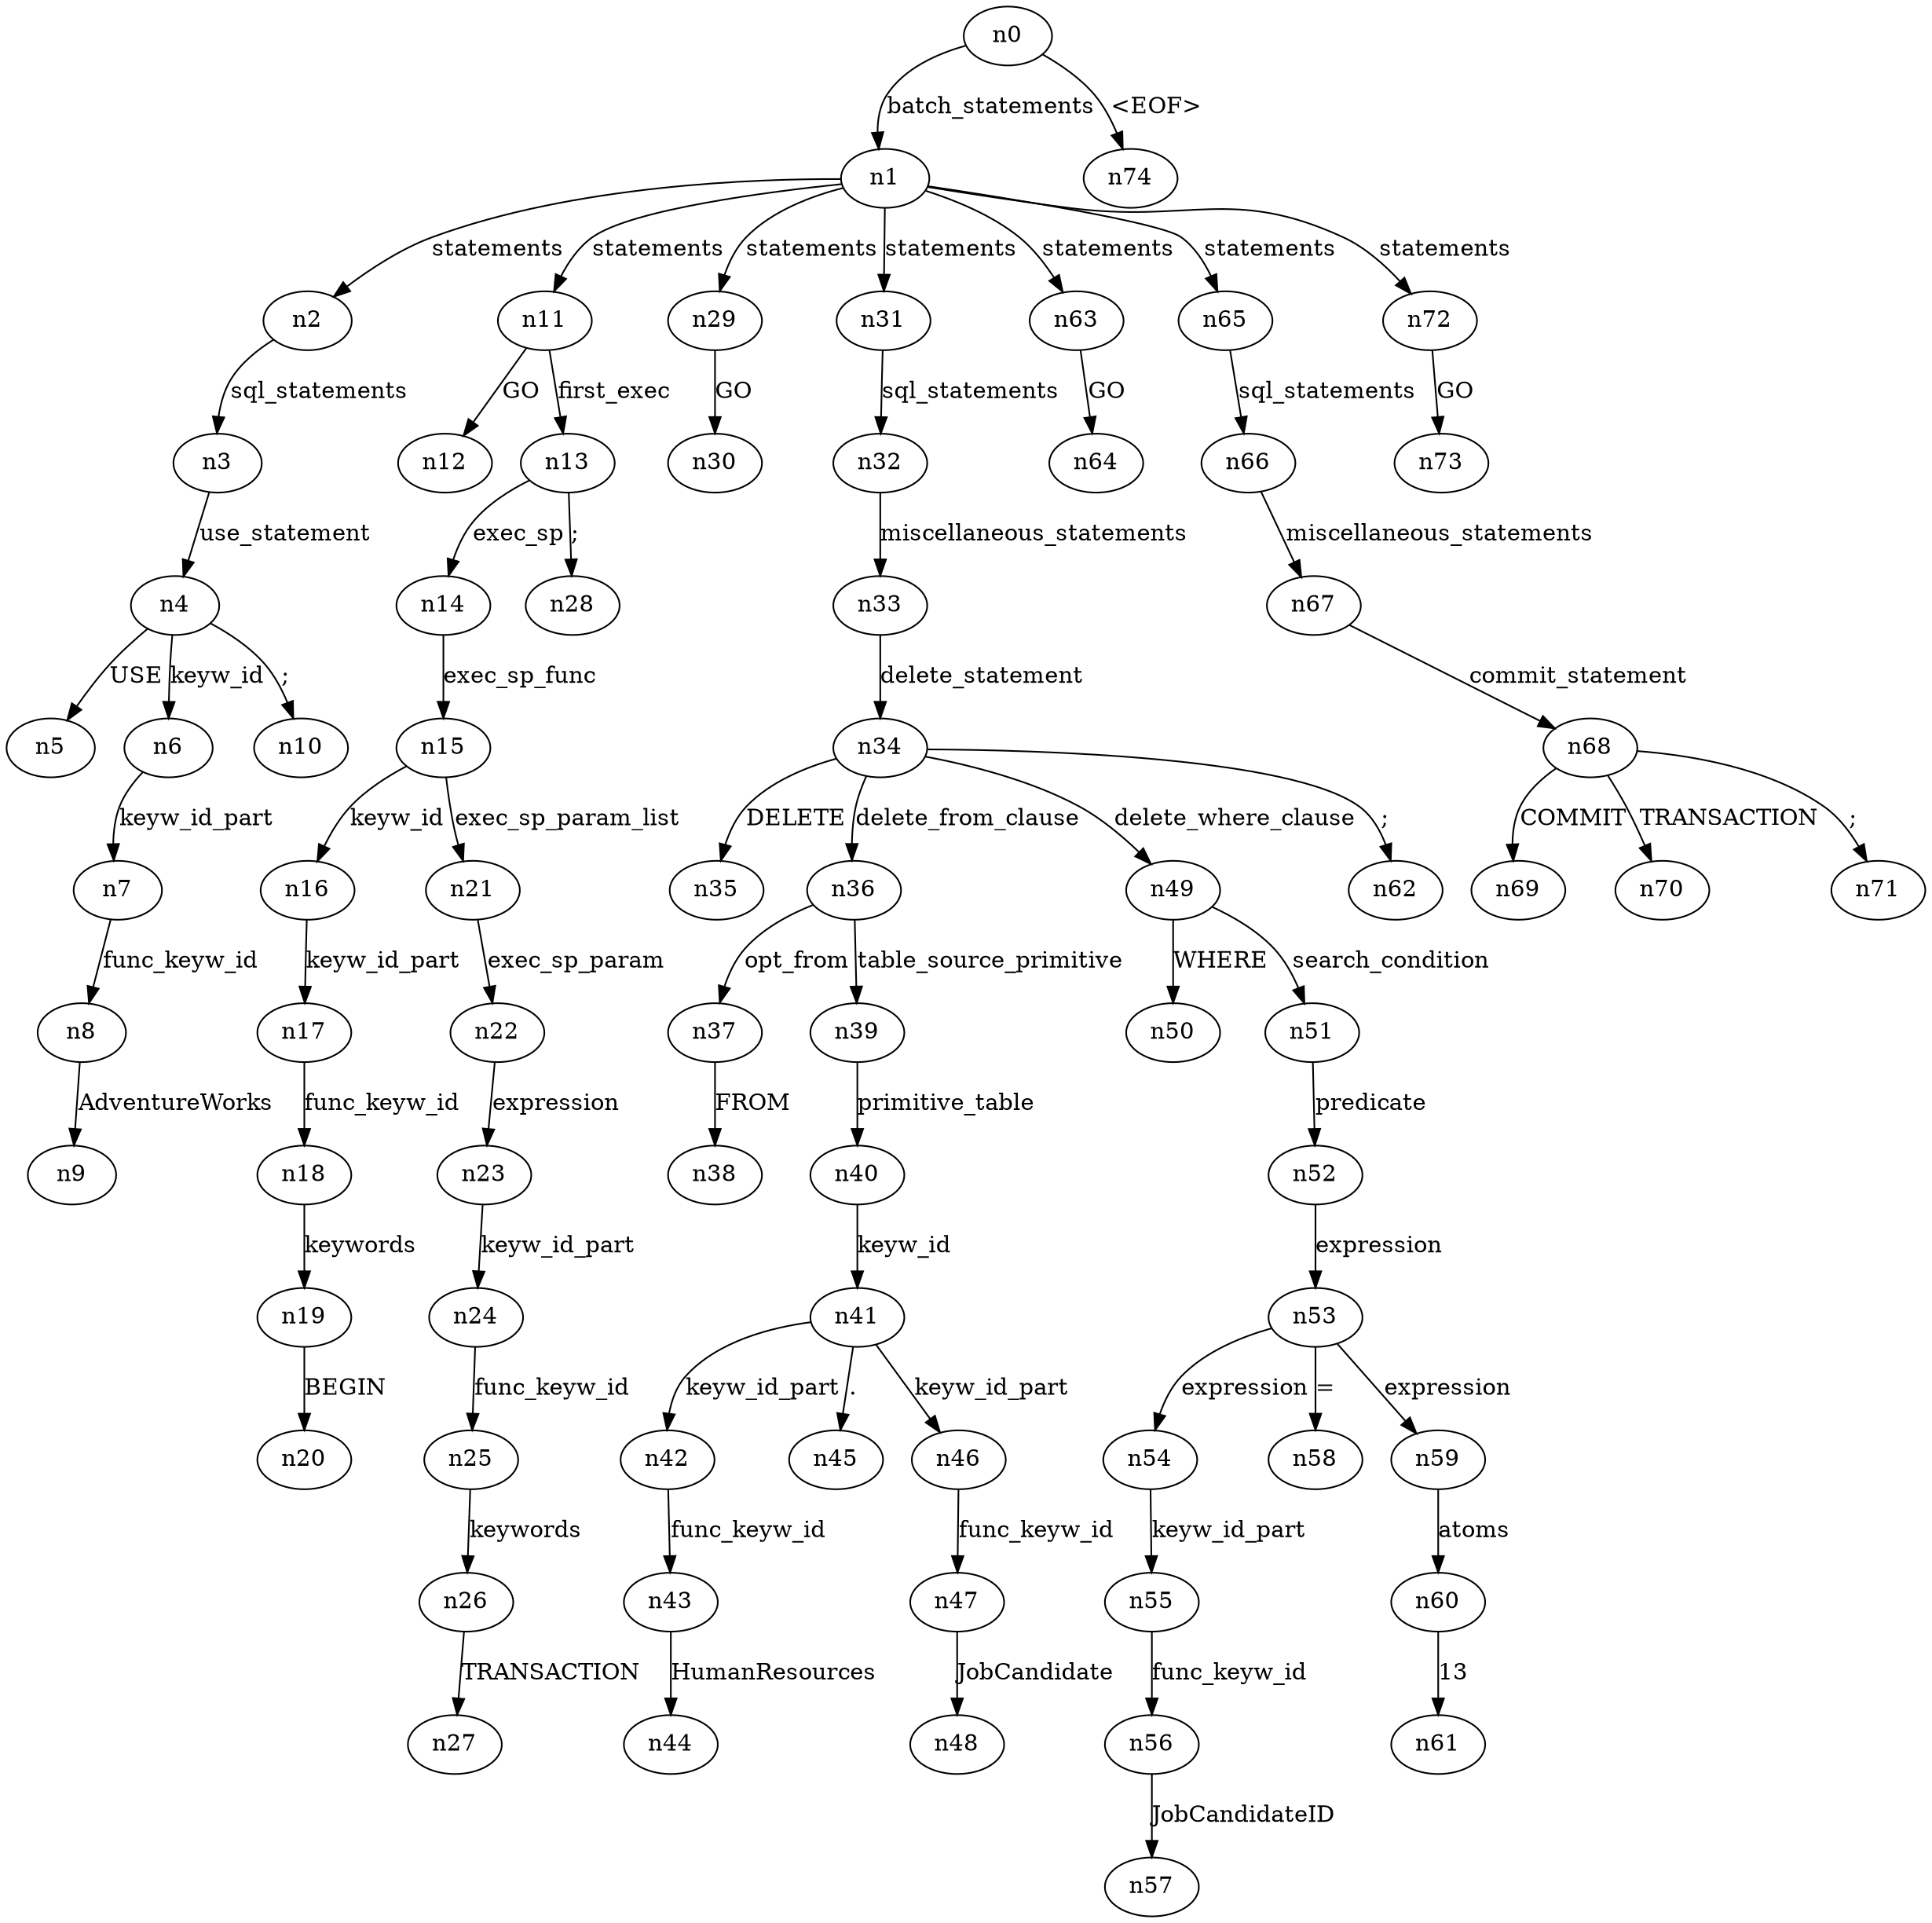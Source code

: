 digraph ParseTree {
  n0 -> n1 [label="batch_statements"];
  n1 -> n2 [label="statements"];
  n2 -> n3 [label="sql_statements"];
  n3 -> n4 [label="use_statement"];
  n4 -> n5 [label="USE"];
  n4 -> n6 [label="keyw_id"];
  n6 -> n7 [label="keyw_id_part"];
  n7 -> n8 [label="func_keyw_id"];
  n8 -> n9 [label="AdventureWorks"];
  n4 -> n10 [label=";"];
  n1 -> n11 [label="statements"];
  n11 -> n12 [label="GO"];
  n11 -> n13 [label="first_exec"];
  n13 -> n14 [label="exec_sp"];
  n14 -> n15 [label="exec_sp_func"];
  n15 -> n16 [label="keyw_id"];
  n16 -> n17 [label="keyw_id_part"];
  n17 -> n18 [label="func_keyw_id"];
  n18 -> n19 [label="keywords"];
  n19 -> n20 [label="BEGIN"];
  n15 -> n21 [label="exec_sp_param_list"];
  n21 -> n22 [label="exec_sp_param"];
  n22 -> n23 [label="expression"];
  n23 -> n24 [label="keyw_id_part"];
  n24 -> n25 [label="func_keyw_id"];
  n25 -> n26 [label="keywords"];
  n26 -> n27 [label="TRANSACTION"];
  n13 -> n28 [label=";"];
  n1 -> n29 [label="statements"];
  n29 -> n30 [label="GO"];
  n1 -> n31 [label="statements"];
  n31 -> n32 [label="sql_statements"];
  n32 -> n33 [label="miscellaneous_statements"];
  n33 -> n34 [label="delete_statement"];
  n34 -> n35 [label="DELETE"];
  n34 -> n36 [label="delete_from_clause"];
  n36 -> n37 [label="opt_from"];
  n37 -> n38 [label="FROM"];
  n36 -> n39 [label="table_source_primitive"];
  n39 -> n40 [label="primitive_table"];
  n40 -> n41 [label="keyw_id"];
  n41 -> n42 [label="keyw_id_part"];
  n42 -> n43 [label="func_keyw_id"];
  n43 -> n44 [label="HumanResources"];
  n41 -> n45 [label="."];
  n41 -> n46 [label="keyw_id_part"];
  n46 -> n47 [label="func_keyw_id"];
  n47 -> n48 [label="JobCandidate"];
  n34 -> n49 [label="delete_where_clause"];
  n49 -> n50 [label="WHERE"];
  n49 -> n51 [label="search_condition"];
  n51 -> n52 [label="predicate"];
  n52 -> n53 [label="expression"];
  n53 -> n54 [label="expression"];
  n54 -> n55 [label="keyw_id_part"];
  n55 -> n56 [label="func_keyw_id"];
  n56 -> n57 [label="JobCandidateID"];
  n53 -> n58 [label="="];
  n53 -> n59 [label="expression"];
  n59 -> n60 [label="atoms"];
  n60 -> n61 [label="13"];
  n34 -> n62 [label=";"];
  n1 -> n63 [label="statements"];
  n63 -> n64 [label="GO"];
  n1 -> n65 [label="statements"];
  n65 -> n66 [label="sql_statements"];
  n66 -> n67 [label="miscellaneous_statements"];
  n67 -> n68 [label="commit_statement"];
  n68 -> n69 [label="COMMIT"];
  n68 -> n70 [label="TRANSACTION"];
  n68 -> n71 [label=";"];
  n1 -> n72 [label="statements"];
  n72 -> n73 [label="GO"];
  n0 -> n74 [label="<EOF>"];
}